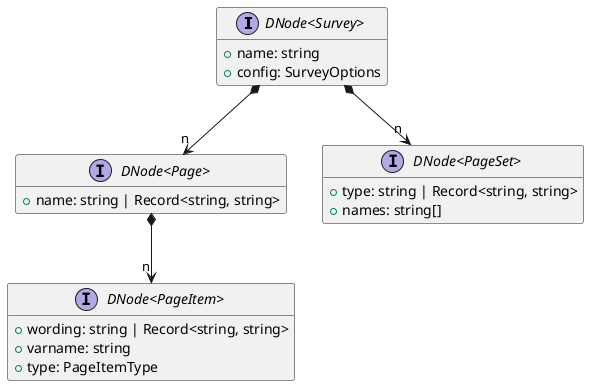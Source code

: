 @startuml
interface "DNode<Survey> " as SurveyTree {
  +name: string
  +config: SurveyOptions
}

interface "DNode<Page> " as PageNode {
  +name: string | Record<string, string>
}

interface "DNode<PageItem> " as PageItemNode {
  +wording: string | Record<string, string>
  +varname: string
  +type: PageItemType
}

interface "DNode<PageSet> " as PageSetNode {
  +type: string | Record<string, string>
  +names: string[]
}

SurveyTree *--> "n" PageSetNode
SurveyTree *--> "n" PageNode
PageNode *--> "n" PageItemNode

hide methods

@enduml